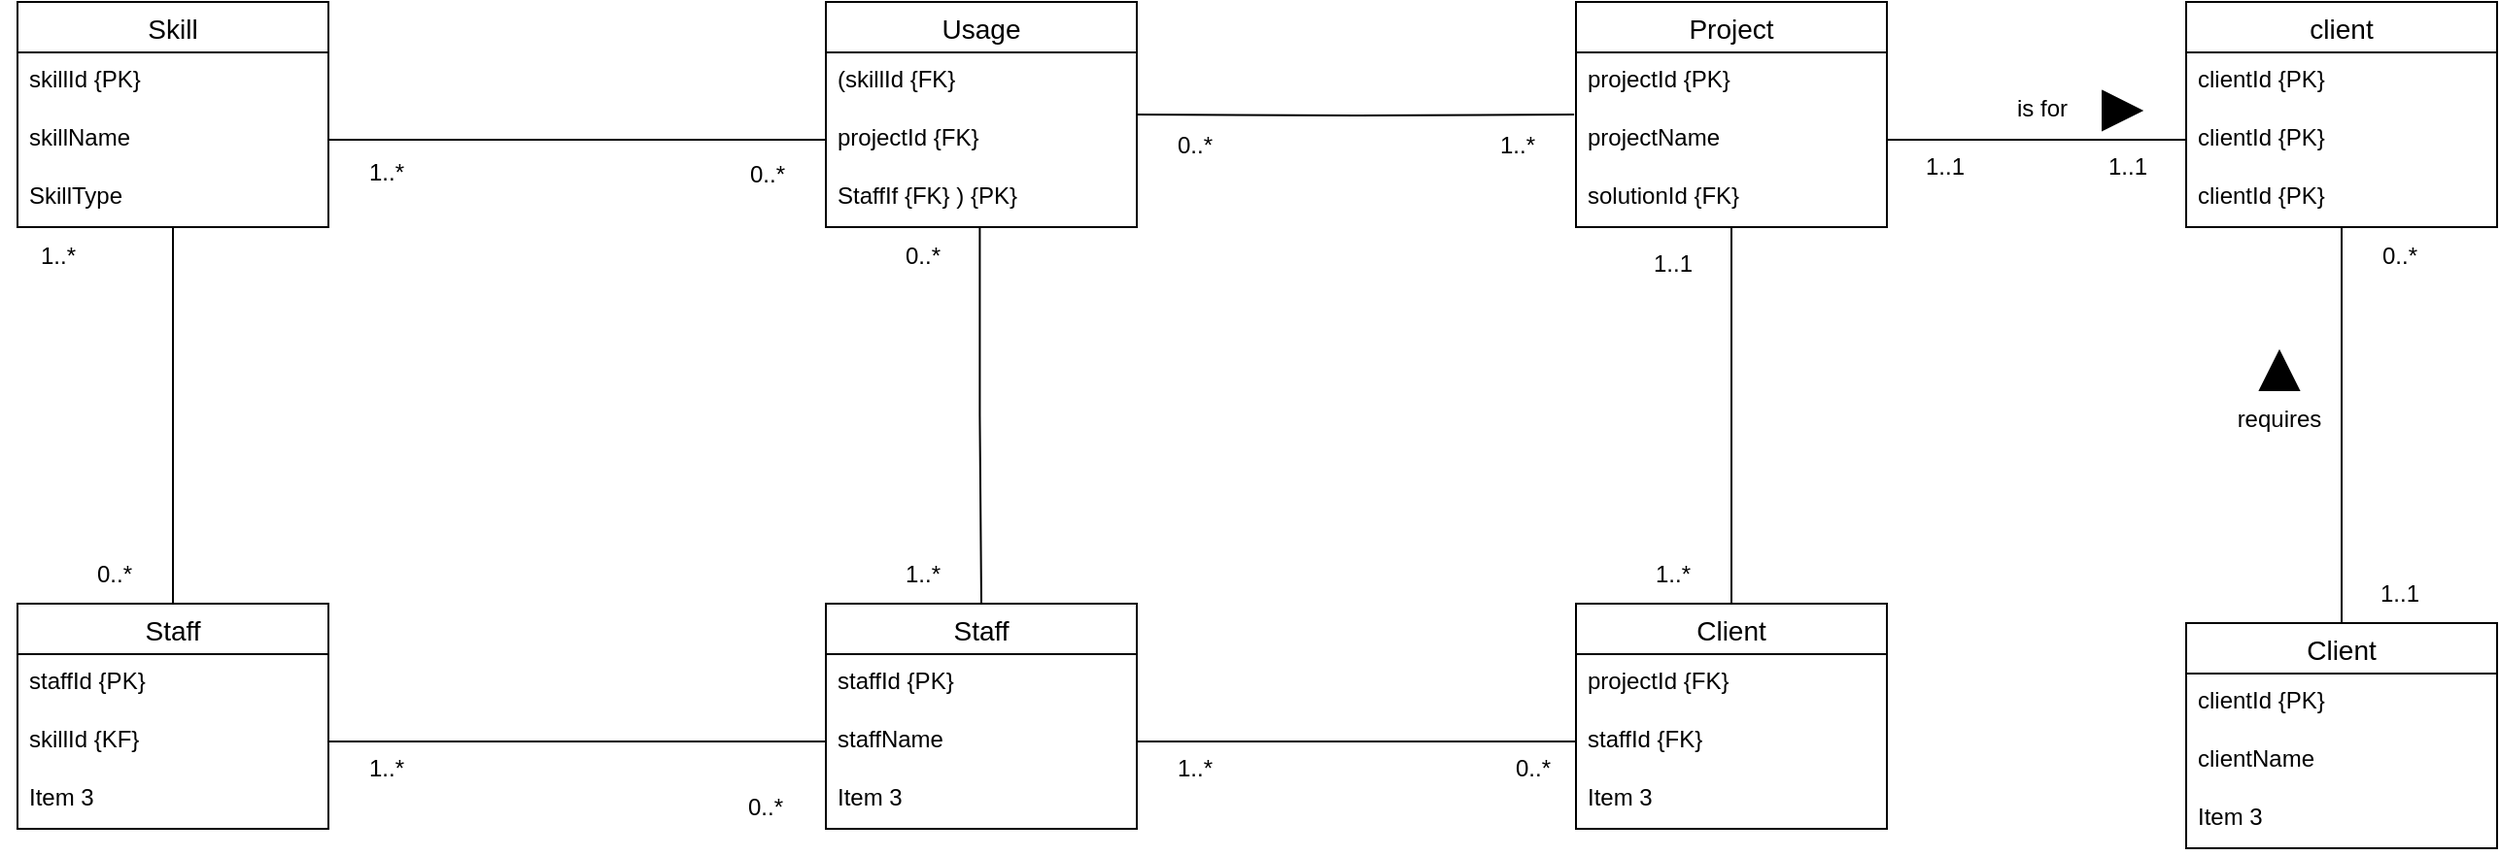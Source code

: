 <mxfile version="15.6.0" type="github">
  <diagram id="dyYI4IhcysV5-UfgchyA" name="Page-1">
    <mxGraphModel dx="1422" dy="831" grid="1" gridSize="10" guides="1" tooltips="1" connect="1" arrows="1" fold="1" page="1" pageScale="1" pageWidth="850" pageHeight="1100" math="0" shadow="0">
      <root>
        <mxCell id="0" />
        <mxCell id="1" parent="0" />
        <mxCell id="_AqY-l71FvzXE_T0jzej-1" value="Skill" style="swimlane;fontStyle=0;childLayout=stackLayout;horizontal=1;startSize=26;horizontalStack=0;resizeParent=1;resizeParentMax=0;resizeLast=0;collapsible=1;marginBottom=0;align=center;fontSize=14;" vertex="1" parent="1">
          <mxGeometry x="40" y="40" width="160" height="116" as="geometry" />
        </mxCell>
        <mxCell id="_AqY-l71FvzXE_T0jzej-2" value="skillId {PK}" style="text;strokeColor=none;fillColor=none;spacingLeft=4;spacingRight=4;overflow=hidden;rotatable=0;points=[[0,0.5],[1,0.5]];portConstraint=eastwest;fontSize=12;" vertex="1" parent="_AqY-l71FvzXE_T0jzej-1">
          <mxGeometry y="26" width="160" height="30" as="geometry" />
        </mxCell>
        <mxCell id="_AqY-l71FvzXE_T0jzej-3" value="skillName " style="text;strokeColor=none;fillColor=none;spacingLeft=4;spacingRight=4;overflow=hidden;rotatable=0;points=[[0,0.5],[1,0.5]];portConstraint=eastwest;fontSize=12;" vertex="1" parent="_AqY-l71FvzXE_T0jzej-1">
          <mxGeometry y="56" width="160" height="30" as="geometry" />
        </mxCell>
        <mxCell id="_AqY-l71FvzXE_T0jzej-4" value="SkillType" style="text;strokeColor=none;fillColor=none;spacingLeft=4;spacingRight=4;overflow=hidden;rotatable=0;points=[[0,0.5],[1,0.5]];portConstraint=eastwest;fontSize=12;" vertex="1" parent="_AqY-l71FvzXE_T0jzej-1">
          <mxGeometry y="86" width="160" height="30" as="geometry" />
        </mxCell>
        <mxCell id="_AqY-l71FvzXE_T0jzej-5" value="Project" style="swimlane;fontStyle=0;childLayout=stackLayout;horizontal=1;startSize=26;horizontalStack=0;resizeParent=1;resizeParentMax=0;resizeLast=0;collapsible=1;marginBottom=0;align=center;fontSize=14;" vertex="1" parent="1">
          <mxGeometry x="842" y="40" width="160" height="116" as="geometry" />
        </mxCell>
        <mxCell id="_AqY-l71FvzXE_T0jzej-6" value="projectId {PK}" style="text;strokeColor=none;fillColor=none;spacingLeft=4;spacingRight=4;overflow=hidden;rotatable=0;points=[[0,0.5],[1,0.5]];portConstraint=eastwest;fontSize=12;" vertex="1" parent="_AqY-l71FvzXE_T0jzej-5">
          <mxGeometry y="26" width="160" height="30" as="geometry" />
        </mxCell>
        <mxCell id="_AqY-l71FvzXE_T0jzej-7" value="projectName" style="text;strokeColor=none;fillColor=none;spacingLeft=4;spacingRight=4;overflow=hidden;rotatable=0;points=[[0,0.5],[1,0.5]];portConstraint=eastwest;fontSize=12;" vertex="1" parent="_AqY-l71FvzXE_T0jzej-5">
          <mxGeometry y="56" width="160" height="30" as="geometry" />
        </mxCell>
        <mxCell id="_AqY-l71FvzXE_T0jzej-8" value="solutionId {FK}" style="text;strokeColor=none;fillColor=none;spacingLeft=4;spacingRight=4;overflow=hidden;rotatable=0;points=[[0,0.5],[1,0.5]];portConstraint=eastwest;fontSize=12;" vertex="1" parent="_AqY-l71FvzXE_T0jzej-5">
          <mxGeometry y="86" width="160" height="30" as="geometry" />
        </mxCell>
        <mxCell id="_AqY-l71FvzXE_T0jzej-9" value="client" style="swimlane;fontStyle=0;childLayout=stackLayout;horizontal=1;startSize=26;horizontalStack=0;resizeParent=1;resizeParentMax=0;resizeLast=0;collapsible=1;marginBottom=0;align=center;fontSize=14;" vertex="1" parent="1">
          <mxGeometry x="1156" y="40" width="160" height="116" as="geometry" />
        </mxCell>
        <mxCell id="_AqY-l71FvzXE_T0jzej-89" value="clientId {PK}" style="text;strokeColor=none;fillColor=none;spacingLeft=4;spacingRight=4;overflow=hidden;rotatable=0;points=[[0,0.5],[1,0.5]];portConstraint=eastwest;fontSize=12;" vertex="1" parent="_AqY-l71FvzXE_T0jzej-9">
          <mxGeometry y="26" width="160" height="30" as="geometry" />
        </mxCell>
        <mxCell id="_AqY-l71FvzXE_T0jzej-10" value="clientId {PK}" style="text;strokeColor=none;fillColor=none;spacingLeft=4;spacingRight=4;overflow=hidden;rotatable=0;points=[[0,0.5],[1,0.5]];portConstraint=eastwest;fontSize=12;" vertex="1" parent="_AqY-l71FvzXE_T0jzej-9">
          <mxGeometry y="56" width="160" height="30" as="geometry" />
        </mxCell>
        <mxCell id="_AqY-l71FvzXE_T0jzej-90" value="clientId {PK}" style="text;strokeColor=none;fillColor=none;spacingLeft=4;spacingRight=4;overflow=hidden;rotatable=0;points=[[0,0.5],[1,0.5]];portConstraint=eastwest;fontSize=12;" vertex="1" parent="_AqY-l71FvzXE_T0jzej-9">
          <mxGeometry y="86" width="160" height="30" as="geometry" />
        </mxCell>
        <mxCell id="_AqY-l71FvzXE_T0jzej-30" style="edgeStyle=orthogonalEdgeStyle;rounded=0;orthogonalLoop=1;jettySize=auto;html=1;endArrow=none;endFill=0;" edge="1" parent="1" source="_AqY-l71FvzXE_T0jzej-15" target="_AqY-l71FvzXE_T0jzej-9">
          <mxGeometry relative="1" as="geometry" />
        </mxCell>
        <mxCell id="_AqY-l71FvzXE_T0jzej-15" value="Client" style="swimlane;fontStyle=0;childLayout=stackLayout;horizontal=1;startSize=26;horizontalStack=0;resizeParent=1;resizeParentMax=0;resizeLast=0;collapsible=1;marginBottom=0;align=center;fontSize=14;" vertex="1" parent="1">
          <mxGeometry x="1156" y="360" width="160" height="116" as="geometry" />
        </mxCell>
        <mxCell id="_AqY-l71FvzXE_T0jzej-16" value="clientId {PK}" style="text;strokeColor=none;fillColor=none;spacingLeft=4;spacingRight=4;overflow=hidden;rotatable=0;points=[[0,0.5],[1,0.5]];portConstraint=eastwest;fontSize=12;" vertex="1" parent="_AqY-l71FvzXE_T0jzej-15">
          <mxGeometry y="26" width="160" height="30" as="geometry" />
        </mxCell>
        <mxCell id="_AqY-l71FvzXE_T0jzej-17" value="clientName" style="text;strokeColor=none;fillColor=none;spacingLeft=4;spacingRight=4;overflow=hidden;rotatable=0;points=[[0,0.5],[1,0.5]];portConstraint=eastwest;fontSize=12;" vertex="1" parent="_AqY-l71FvzXE_T0jzej-15">
          <mxGeometry y="56" width="160" height="30" as="geometry" />
        </mxCell>
        <mxCell id="_AqY-l71FvzXE_T0jzej-18" value="Item 3" style="text;strokeColor=none;fillColor=none;spacingLeft=4;spacingRight=4;overflow=hidden;rotatable=0;points=[[0,0.5],[1,0.5]];portConstraint=eastwest;fontSize=12;" vertex="1" parent="_AqY-l71FvzXE_T0jzej-15">
          <mxGeometry y="86" width="160" height="30" as="geometry" />
        </mxCell>
        <mxCell id="_AqY-l71FvzXE_T0jzej-19" value="Staff" style="swimlane;fontStyle=0;childLayout=stackLayout;horizontal=1;startSize=26;horizontalStack=0;resizeParent=1;resizeParentMax=0;resizeLast=0;collapsible=1;marginBottom=0;align=center;fontSize=14;" vertex="1" parent="1">
          <mxGeometry x="456" y="350" width="160" height="116" as="geometry" />
        </mxCell>
        <mxCell id="_AqY-l71FvzXE_T0jzej-20" value="staffId {PK}" style="text;strokeColor=none;fillColor=none;spacingLeft=4;spacingRight=4;overflow=hidden;rotatable=0;points=[[0,0.5],[1,0.5]];portConstraint=eastwest;fontSize=12;" vertex="1" parent="_AqY-l71FvzXE_T0jzej-19">
          <mxGeometry y="26" width="160" height="30" as="geometry" />
        </mxCell>
        <mxCell id="_AqY-l71FvzXE_T0jzej-21" value="staffName" style="text;strokeColor=none;fillColor=none;spacingLeft=4;spacingRight=4;overflow=hidden;rotatable=0;points=[[0,0.5],[1,0.5]];portConstraint=eastwest;fontSize=12;" vertex="1" parent="_AqY-l71FvzXE_T0jzej-19">
          <mxGeometry y="56" width="160" height="30" as="geometry" />
        </mxCell>
        <mxCell id="_AqY-l71FvzXE_T0jzej-22" value="Item 3" style="text;strokeColor=none;fillColor=none;spacingLeft=4;spacingRight=4;overflow=hidden;rotatable=0;points=[[0,0.5],[1,0.5]];portConstraint=eastwest;fontSize=12;" vertex="1" parent="_AqY-l71FvzXE_T0jzej-19">
          <mxGeometry y="86" width="160" height="30" as="geometry" />
        </mxCell>
        <mxCell id="_AqY-l71FvzXE_T0jzej-25" style="edgeStyle=orthogonalEdgeStyle;rounded=0;orthogonalLoop=1;jettySize=auto;html=1;entryX=-0.006;entryY=0.067;entryDx=0;entryDy=0;entryPerimeter=0;endArrow=none;endFill=0;" edge="1" parent="1" target="_AqY-l71FvzXE_T0jzej-7">
          <mxGeometry relative="1" as="geometry">
            <mxPoint x="616" y="98" as="sourcePoint" />
          </mxGeometry>
        </mxCell>
        <mxCell id="_AqY-l71FvzXE_T0jzej-26" style="edgeStyle=orthogonalEdgeStyle;rounded=0;orthogonalLoop=1;jettySize=auto;html=1;entryX=0.5;entryY=0;entryDx=0;entryDy=0;endArrow=none;endFill=0;exitX=0.495;exitY=0.994;exitDx=0;exitDy=0;exitPerimeter=0;" edge="1" parent="1" source="_AqY-l71FvzXE_T0jzej-61" target="_AqY-l71FvzXE_T0jzej-19">
          <mxGeometry relative="1" as="geometry">
            <mxPoint x="536" y="138" as="sourcePoint" />
          </mxGeometry>
        </mxCell>
        <mxCell id="_AqY-l71FvzXE_T0jzej-29" style="edgeStyle=orthogonalEdgeStyle;rounded=0;orthogonalLoop=1;jettySize=auto;html=1;endArrow=none;endFill=0;" edge="1" parent="1" source="_AqY-l71FvzXE_T0jzej-7">
          <mxGeometry relative="1" as="geometry">
            <mxPoint x="1156" y="111" as="targetPoint" />
          </mxGeometry>
        </mxCell>
        <mxCell id="_AqY-l71FvzXE_T0jzej-38" value="" style="group" vertex="1" connectable="0" parent="1">
          <mxGeometry x="1052" y="80" width="80" height="30" as="geometry" />
        </mxCell>
        <mxCell id="_AqY-l71FvzXE_T0jzej-39" value="is for" style="text;html=1;strokeColor=none;fillColor=none;align=center;verticalAlign=middle;whiteSpace=wrap;rounded=0;" vertex="1" parent="_AqY-l71FvzXE_T0jzej-38">
          <mxGeometry width="60" height="30" as="geometry" />
        </mxCell>
        <mxCell id="_AqY-l71FvzXE_T0jzej-40" value="" style="triangle;whiteSpace=wrap;html=1;fillColor=#000000;" vertex="1" parent="_AqY-l71FvzXE_T0jzej-38">
          <mxGeometry x="61" y="6" width="20" height="20" as="geometry" />
        </mxCell>
        <mxCell id="_AqY-l71FvzXE_T0jzej-41" value="" style="group" vertex="1" connectable="0" parent="1">
          <mxGeometry x="1174" y="240" width="80" height="30" as="geometry" />
        </mxCell>
        <mxCell id="_AqY-l71FvzXE_T0jzej-42" value="requires" style="text;html=1;strokeColor=none;fillColor=none;align=center;verticalAlign=middle;whiteSpace=wrap;rounded=0;" vertex="1" parent="_AqY-l71FvzXE_T0jzej-41">
          <mxGeometry width="60" height="30" as="geometry" />
        </mxCell>
        <mxCell id="_AqY-l71FvzXE_T0jzej-43" value="" style="triangle;whiteSpace=wrap;html=1;fillColor=#000000;direction=north;" vertex="1" parent="1">
          <mxGeometry x="1194" y="220" width="20" height="20" as="geometry" />
        </mxCell>
        <mxCell id="_AqY-l71FvzXE_T0jzej-44" value="1..*" style="text;html=1;strokeColor=none;fillColor=none;align=center;verticalAlign=middle;whiteSpace=wrap;rounded=0;" vertex="1" parent="1">
          <mxGeometry x="200" y="113" width="60" height="30" as="geometry" />
        </mxCell>
        <mxCell id="_AqY-l71FvzXE_T0jzej-45" value="1..*" style="text;html=1;strokeColor=none;fillColor=none;align=center;verticalAlign=middle;whiteSpace=wrap;rounded=0;" vertex="1" parent="1">
          <mxGeometry x="782" y="99" width="60" height="30" as="geometry" />
        </mxCell>
        <mxCell id="_AqY-l71FvzXE_T0jzej-48" value="1..*" style="text;html=1;strokeColor=none;fillColor=none;align=center;verticalAlign=middle;whiteSpace=wrap;rounded=0;" vertex="1" parent="1">
          <mxGeometry x="31" y="156" width="60" height="30" as="geometry" />
        </mxCell>
        <mxCell id="_AqY-l71FvzXE_T0jzej-49" value="1..*" style="text;html=1;strokeColor=none;fillColor=none;align=center;verticalAlign=middle;whiteSpace=wrap;rounded=0;" vertex="1" parent="1">
          <mxGeometry x="476" y="320" width="60" height="30" as="geometry" />
        </mxCell>
        <mxCell id="_AqY-l71FvzXE_T0jzej-50" value="1..*" style="text;html=1;strokeColor=none;fillColor=none;align=center;verticalAlign=middle;whiteSpace=wrap;rounded=0;" vertex="1" parent="1">
          <mxGeometry x="616" y="420" width="60" height="30" as="geometry" />
        </mxCell>
        <mxCell id="_AqY-l71FvzXE_T0jzej-51" value="1..1" style="text;html=1;strokeColor=none;fillColor=none;align=center;verticalAlign=middle;whiteSpace=wrap;rounded=0;" vertex="1" parent="1">
          <mxGeometry x="862" y="160" width="60" height="30" as="geometry" />
        </mxCell>
        <mxCell id="_AqY-l71FvzXE_T0jzej-52" value="0..*" style="text;html=1;strokeColor=none;fillColor=none;align=center;verticalAlign=middle;whiteSpace=wrap;rounded=0;" vertex="1" parent="1">
          <mxGeometry x="395" y="440" width="60" height="30" as="geometry" />
        </mxCell>
        <mxCell id="_AqY-l71FvzXE_T0jzej-53" value="0..*" style="text;html=1;strokeColor=none;fillColor=none;align=center;verticalAlign=middle;whiteSpace=wrap;rounded=0;" vertex="1" parent="1">
          <mxGeometry x="1236" y="156" width="60" height="30" as="geometry" />
        </mxCell>
        <mxCell id="_AqY-l71FvzXE_T0jzej-54" value="1..1" style="text;html=1;strokeColor=none;fillColor=none;align=center;verticalAlign=middle;whiteSpace=wrap;rounded=0;" vertex="1" parent="1">
          <mxGeometry x="1236" y="330" width="60" height="30" as="geometry" />
        </mxCell>
        <mxCell id="_AqY-l71FvzXE_T0jzej-55" value="1..1" style="text;html=1;strokeColor=none;fillColor=none;align=center;verticalAlign=middle;whiteSpace=wrap;rounded=0;" vertex="1" parent="1">
          <mxGeometry x="1002" y="110" width="60" height="30" as="geometry" />
        </mxCell>
        <mxCell id="_AqY-l71FvzXE_T0jzej-57" value="1..1" style="text;html=1;strokeColor=none;fillColor=none;align=center;verticalAlign=middle;whiteSpace=wrap;rounded=0;" vertex="1" parent="1">
          <mxGeometry x="1096" y="110" width="60" height="30" as="geometry" />
        </mxCell>
        <mxCell id="_AqY-l71FvzXE_T0jzej-58" value="Usage" style="swimlane;fontStyle=0;childLayout=stackLayout;horizontal=1;startSize=26;horizontalStack=0;resizeParent=1;resizeParentMax=0;resizeLast=0;collapsible=1;marginBottom=0;align=center;fontSize=14;" vertex="1" parent="1">
          <mxGeometry x="456" y="40" width="160" height="116" as="geometry" />
        </mxCell>
        <mxCell id="_AqY-l71FvzXE_T0jzej-59" value="(skillId {FK}" style="text;strokeColor=none;fillColor=none;spacingLeft=4;spacingRight=4;overflow=hidden;rotatable=0;points=[[0,0.5],[1,0.5]];portConstraint=eastwest;fontSize=12;" vertex="1" parent="_AqY-l71FvzXE_T0jzej-58">
          <mxGeometry y="26" width="160" height="30" as="geometry" />
        </mxCell>
        <mxCell id="_AqY-l71FvzXE_T0jzej-60" value="projectId {FK}" style="text;strokeColor=none;fillColor=none;spacingLeft=4;spacingRight=4;overflow=hidden;rotatable=0;points=[[0,0.5],[1,0.5]];portConstraint=eastwest;fontSize=12;" vertex="1" parent="_AqY-l71FvzXE_T0jzej-58">
          <mxGeometry y="56" width="160" height="30" as="geometry" />
        </mxCell>
        <mxCell id="_AqY-l71FvzXE_T0jzej-61" value="StaffIf {FK} ) {PK}" style="text;strokeColor=none;fillColor=none;spacingLeft=4;spacingRight=4;overflow=hidden;rotatable=0;points=[[0,0.5],[1,0.5]];portConstraint=eastwest;fontSize=12;" vertex="1" parent="_AqY-l71FvzXE_T0jzej-58">
          <mxGeometry y="86" width="160" height="30" as="geometry" />
        </mxCell>
        <mxCell id="_AqY-l71FvzXE_T0jzej-65" style="edgeStyle=orthogonalEdgeStyle;rounded=0;orthogonalLoop=1;jettySize=auto;html=1;entryX=0;entryY=0.5;entryDx=0;entryDy=0;endArrow=none;endFill=0;" edge="1" parent="1" source="_AqY-l71FvzXE_T0jzej-3" target="_AqY-l71FvzXE_T0jzej-60">
          <mxGeometry relative="1" as="geometry" />
        </mxCell>
        <mxCell id="_AqY-l71FvzXE_T0jzej-66" value="0..*" style="text;html=1;strokeColor=none;fillColor=none;align=center;verticalAlign=middle;whiteSpace=wrap;rounded=0;" vertex="1" parent="1">
          <mxGeometry x="396" y="114" width="60" height="30" as="geometry" />
        </mxCell>
        <mxCell id="_AqY-l71FvzXE_T0jzej-67" value="0..*" style="text;html=1;strokeColor=none;fillColor=none;align=center;verticalAlign=middle;whiteSpace=wrap;rounded=0;" vertex="1" parent="1">
          <mxGeometry x="616" y="99" width="60" height="30" as="geometry" />
        </mxCell>
        <mxCell id="_AqY-l71FvzXE_T0jzej-68" value="0..*" style="text;html=1;strokeColor=none;fillColor=none;align=center;verticalAlign=middle;whiteSpace=wrap;rounded=0;" vertex="1" parent="1">
          <mxGeometry x="476" y="156" width="60" height="30" as="geometry" />
        </mxCell>
        <mxCell id="_AqY-l71FvzXE_T0jzej-74" style="edgeStyle=orthogonalEdgeStyle;rounded=0;orthogonalLoop=1;jettySize=auto;html=1;endArrow=none;endFill=0;" edge="1" parent="1" source="_AqY-l71FvzXE_T0jzej-69" target="_AqY-l71FvzXE_T0jzej-1">
          <mxGeometry relative="1" as="geometry" />
        </mxCell>
        <mxCell id="_AqY-l71FvzXE_T0jzej-69" value="Staff" style="swimlane;fontStyle=0;childLayout=stackLayout;horizontal=1;startSize=26;horizontalStack=0;resizeParent=1;resizeParentMax=0;resizeLast=0;collapsible=1;marginBottom=0;align=center;fontSize=14;" vertex="1" parent="1">
          <mxGeometry x="40" y="350" width="160" height="116" as="geometry" />
        </mxCell>
        <mxCell id="_AqY-l71FvzXE_T0jzej-70" value="staffId {PK}" style="text;strokeColor=none;fillColor=none;spacingLeft=4;spacingRight=4;overflow=hidden;rotatable=0;points=[[0,0.5],[1,0.5]];portConstraint=eastwest;fontSize=12;" vertex="1" parent="_AqY-l71FvzXE_T0jzej-69">
          <mxGeometry y="26" width="160" height="30" as="geometry" />
        </mxCell>
        <mxCell id="_AqY-l71FvzXE_T0jzej-71" value="skillId {KF}" style="text;strokeColor=none;fillColor=none;spacingLeft=4;spacingRight=4;overflow=hidden;rotatable=0;points=[[0,0.5],[1,0.5]];portConstraint=eastwest;fontSize=12;" vertex="1" parent="_AqY-l71FvzXE_T0jzej-69">
          <mxGeometry y="56" width="160" height="30" as="geometry" />
        </mxCell>
        <mxCell id="_AqY-l71FvzXE_T0jzej-72" value="Item 3" style="text;strokeColor=none;fillColor=none;spacingLeft=4;spacingRight=4;overflow=hidden;rotatable=0;points=[[0,0.5],[1,0.5]];portConstraint=eastwest;fontSize=12;" vertex="1" parent="_AqY-l71FvzXE_T0jzej-69">
          <mxGeometry y="86" width="160" height="30" as="geometry" />
        </mxCell>
        <mxCell id="_AqY-l71FvzXE_T0jzej-77" style="edgeStyle=orthogonalEdgeStyle;rounded=0;orthogonalLoop=1;jettySize=auto;html=1;entryX=0;entryY=0.5;entryDx=0;entryDy=0;endArrow=none;endFill=0;" edge="1" parent="1" source="_AqY-l71FvzXE_T0jzej-71" target="_AqY-l71FvzXE_T0jzej-21">
          <mxGeometry relative="1" as="geometry" />
        </mxCell>
        <mxCell id="_AqY-l71FvzXE_T0jzej-78" value="0..*" style="text;html=1;strokeColor=none;fillColor=none;align=center;verticalAlign=middle;whiteSpace=wrap;rounded=0;" vertex="1" parent="1">
          <mxGeometry x="60" y="320" width="60" height="30" as="geometry" />
        </mxCell>
        <mxCell id="_AqY-l71FvzXE_T0jzej-79" value="1..*" style="text;html=1;strokeColor=none;fillColor=none;align=center;verticalAlign=middle;whiteSpace=wrap;rounded=0;" vertex="1" parent="1">
          <mxGeometry x="200" y="420" width="60" height="30" as="geometry" />
        </mxCell>
        <mxCell id="_AqY-l71FvzXE_T0jzej-86" style="edgeStyle=orthogonalEdgeStyle;rounded=0;orthogonalLoop=1;jettySize=auto;html=1;endArrow=none;endFill=0;" edge="1" parent="1" source="_AqY-l71FvzXE_T0jzej-80" target="_AqY-l71FvzXE_T0jzej-5">
          <mxGeometry relative="1" as="geometry" />
        </mxCell>
        <mxCell id="_AqY-l71FvzXE_T0jzej-80" value="Client" style="swimlane;fontStyle=0;childLayout=stackLayout;horizontal=1;startSize=26;horizontalStack=0;resizeParent=1;resizeParentMax=0;resizeLast=0;collapsible=1;marginBottom=0;align=center;fontSize=14;" vertex="1" parent="1">
          <mxGeometry x="842" y="350" width="160" height="116" as="geometry" />
        </mxCell>
        <mxCell id="_AqY-l71FvzXE_T0jzej-81" value="projectId {FK}" style="text;strokeColor=none;fillColor=none;spacingLeft=4;spacingRight=4;overflow=hidden;rotatable=0;points=[[0,0.5],[1,0.5]];portConstraint=eastwest;fontSize=12;" vertex="1" parent="_AqY-l71FvzXE_T0jzej-80">
          <mxGeometry y="26" width="160" height="30" as="geometry" />
        </mxCell>
        <mxCell id="_AqY-l71FvzXE_T0jzej-82" value="staffId {FK}" style="text;strokeColor=none;fillColor=none;spacingLeft=4;spacingRight=4;overflow=hidden;rotatable=0;points=[[0,0.5],[1,0.5]];portConstraint=eastwest;fontSize=12;" vertex="1" parent="_AqY-l71FvzXE_T0jzej-80">
          <mxGeometry y="56" width="160" height="30" as="geometry" />
        </mxCell>
        <mxCell id="_AqY-l71FvzXE_T0jzej-83" value="Item 3" style="text;strokeColor=none;fillColor=none;spacingLeft=4;spacingRight=4;overflow=hidden;rotatable=0;points=[[0,0.5],[1,0.5]];portConstraint=eastwest;fontSize=12;" vertex="1" parent="_AqY-l71FvzXE_T0jzej-80">
          <mxGeometry y="86" width="160" height="30" as="geometry" />
        </mxCell>
        <mxCell id="_AqY-l71FvzXE_T0jzej-85" style="edgeStyle=orthogonalEdgeStyle;rounded=0;orthogonalLoop=1;jettySize=auto;html=1;endArrow=none;endFill=0;" edge="1" parent="1" source="_AqY-l71FvzXE_T0jzej-82" target="_AqY-l71FvzXE_T0jzej-21">
          <mxGeometry relative="1" as="geometry" />
        </mxCell>
        <mxCell id="_AqY-l71FvzXE_T0jzej-87" value="0..*" style="text;html=1;strokeColor=none;fillColor=none;align=center;verticalAlign=middle;whiteSpace=wrap;rounded=0;" vertex="1" parent="1">
          <mxGeometry x="790" y="420" width="60" height="30" as="geometry" />
        </mxCell>
        <mxCell id="_AqY-l71FvzXE_T0jzej-88" value="1..*" style="text;html=1;strokeColor=none;fillColor=none;align=center;verticalAlign=middle;whiteSpace=wrap;rounded=0;" vertex="1" parent="1">
          <mxGeometry x="862" y="320" width="60" height="30" as="geometry" />
        </mxCell>
      </root>
    </mxGraphModel>
  </diagram>
</mxfile>
